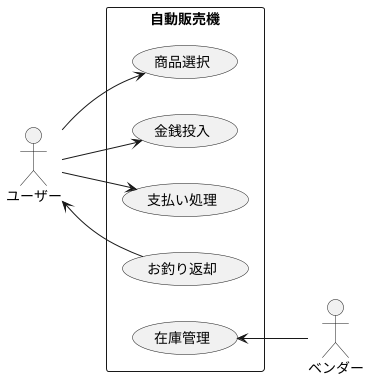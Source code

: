 @startuml 自動販売機
left to right direction

actor ユーザー
actor ベンダー

rectangle 自動販売機  {
    usecase 商品選択
    usecase 金銭投入
    usecase 支払い処理
    usecase お釣り返却
    usecase 在庫管理

    ユーザー --> 商品選択
    ユーザー --> 金銭投入
    ユーザー --> 支払い処理
    ユーザー <-- お釣り返却
    在庫管理 <-- ベンダー
}
@enduml
